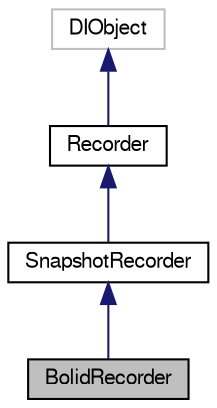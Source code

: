digraph "BolidRecorder"
{
  edge [fontname="FreeSans",fontsize="10",labelfontname="FreeSans",labelfontsize="10"];
  node [fontname="FreeSans",fontsize="10",shape=record];
  Node1 [label="BolidRecorder",height=0.2,width=0.4,color="black", fillcolor="grey75", style="filled" fontcolor="black"];
  Node2 -> Node1 [dir="back",color="midnightblue",fontsize="10",style="solid",fontname="FreeSans"];
  Node2 [label="SnapshotRecorder",height=0.2,width=0.4,color="black", fillcolor="white", style="filled",URL="$class_snapshot_recorder.html",tooltip="FFT data recorder which makes continuous snapshots of constants length. "];
  Node3 -> Node2 [dir="back",color="midnightblue",fontsize="10",style="solid",fontname="FreeSans"];
  Node3 [label="Recorder",height=0.2,width=0.4,color="black", fillcolor="white", style="filled",URL="$class_recorder.html",tooltip="Base class for FFT data recorders. "];
  Node4 -> Node3 [dir="back",color="midnightblue",fontsize="10",style="solid",fontname="FreeSans"];
  Node4 [label="DIObject",height=0.2,width=0.4,color="grey75", fillcolor="white", style="filled"];
}

